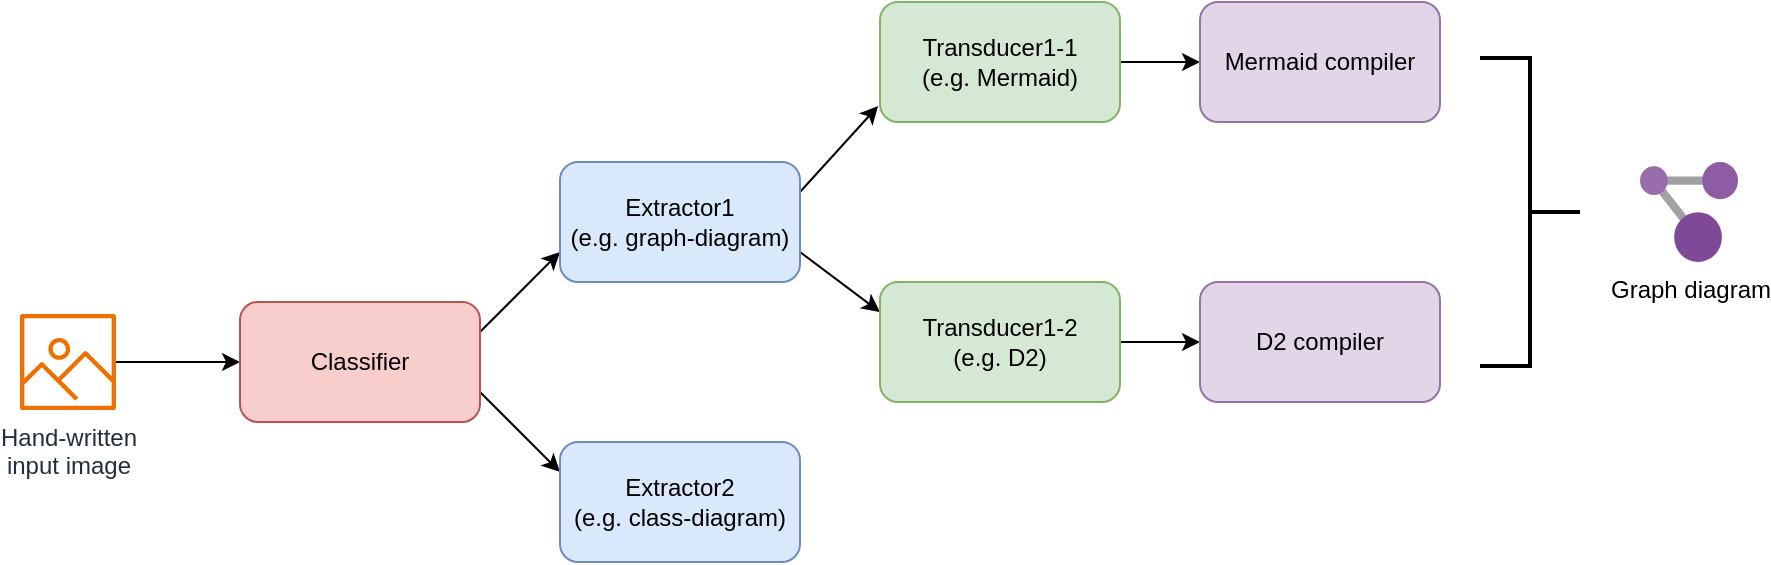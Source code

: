 <mxfile version="27.2.0">
  <diagram name="Page-1" id="8Min_9AImeZkpHFbkxUr">
    <mxGraphModel dx="1188" dy="653" grid="1" gridSize="10" guides="1" tooltips="1" connect="1" arrows="1" fold="1" page="1" pageScale="1" pageWidth="1100" pageHeight="850" math="0" shadow="0">
      <root>
        <mxCell id="0" />
        <mxCell id="1" parent="0" />
        <mxCell id="9tnvsFXUcFOkCyatVr4T-3" value="" style="edgeStyle=orthogonalEdgeStyle;rounded=0;orthogonalLoop=1;jettySize=auto;html=1;" parent="1" source="9tnvsFXUcFOkCyatVr4T-16" target="9tnvsFXUcFOkCyatVr4T-2" edge="1">
          <mxGeometry relative="1" as="geometry">
            <mxPoint x="120" y="200" as="sourcePoint" />
          </mxGeometry>
        </mxCell>
        <mxCell id="9tnvsFXUcFOkCyatVr4T-5" value="" style="rounded=0;orthogonalLoop=1;jettySize=auto;html=1;exitX=1;exitY=0.25;exitDx=0;exitDy=0;entryX=0;entryY=0.75;entryDx=0;entryDy=0;" parent="1" source="9tnvsFXUcFOkCyatVr4T-2" target="9tnvsFXUcFOkCyatVr4T-4" edge="1">
          <mxGeometry relative="1" as="geometry" />
        </mxCell>
        <mxCell id="9tnvsFXUcFOkCyatVr4T-7" style="rounded=0;orthogonalLoop=1;jettySize=auto;html=1;entryX=0;entryY=0.25;entryDx=0;entryDy=0;exitX=1;exitY=0.75;exitDx=0;exitDy=0;" parent="1" source="9tnvsFXUcFOkCyatVr4T-2" target="9tnvsFXUcFOkCyatVr4T-6" edge="1">
          <mxGeometry relative="1" as="geometry" />
        </mxCell>
        <mxCell id="9tnvsFXUcFOkCyatVr4T-2" value="Classifier" style="rounded=1;whiteSpace=wrap;html=1;fillColor=#f8cecc;strokeColor=#b85450;" parent="1" vertex="1">
          <mxGeometry x="160" y="170" width="120" height="60" as="geometry" />
        </mxCell>
        <mxCell id="9tnvsFXUcFOkCyatVr4T-9" value="" style="rounded=0;orthogonalLoop=1;jettySize=auto;html=1;exitX=1;exitY=0.25;exitDx=0;exitDy=0;entryX=-0.008;entryY=0.867;entryDx=0;entryDy=0;entryPerimeter=0;" parent="1" source="9tnvsFXUcFOkCyatVr4T-4" target="9tnvsFXUcFOkCyatVr4T-8" edge="1">
          <mxGeometry relative="1" as="geometry" />
        </mxCell>
        <mxCell id="9tnvsFXUcFOkCyatVr4T-11" style="rounded=0;orthogonalLoop=1;jettySize=auto;html=1;entryX=0;entryY=0.25;entryDx=0;entryDy=0;exitX=1;exitY=0.75;exitDx=0;exitDy=0;" parent="1" source="9tnvsFXUcFOkCyatVr4T-4" target="9tnvsFXUcFOkCyatVr4T-10" edge="1">
          <mxGeometry relative="1" as="geometry" />
        </mxCell>
        <mxCell id="9tnvsFXUcFOkCyatVr4T-4" value="&lt;div&gt;Extractor1&lt;/div&gt;&lt;div&gt;(e.g. graph-diagram)&lt;/div&gt;" style="rounded=1;whiteSpace=wrap;html=1;fillColor=#dae8fc;strokeColor=#6c8ebf;" parent="1" vertex="1">
          <mxGeometry x="320" y="100" width="120" height="60" as="geometry" />
        </mxCell>
        <mxCell id="9tnvsFXUcFOkCyatVr4T-6" value="&lt;div&gt;Extractor2&lt;/div&gt;&lt;div&gt;(e.g. class-diagram)&lt;/div&gt;" style="rounded=1;whiteSpace=wrap;html=1;fillColor=#dae8fc;strokeColor=#6c8ebf;" parent="1" vertex="1">
          <mxGeometry x="320" y="240" width="120" height="60" as="geometry" />
        </mxCell>
        <mxCell id="9tnvsFXUcFOkCyatVr4T-13" value="" style="edgeStyle=orthogonalEdgeStyle;rounded=0;orthogonalLoop=1;jettySize=auto;html=1;" parent="1" source="9tnvsFXUcFOkCyatVr4T-8" target="9tnvsFXUcFOkCyatVr4T-12" edge="1">
          <mxGeometry relative="1" as="geometry" />
        </mxCell>
        <mxCell id="9tnvsFXUcFOkCyatVr4T-8" value="Transducer1-1&lt;div&gt;(e.g. Mermaid)&lt;/div&gt;" style="rounded=1;whiteSpace=wrap;html=1;fillColor=#d5e8d4;strokeColor=#82b366;" parent="1" vertex="1">
          <mxGeometry x="480" y="20" width="120" height="60" as="geometry" />
        </mxCell>
        <mxCell id="9tnvsFXUcFOkCyatVr4T-15" value="" style="edgeStyle=orthogonalEdgeStyle;rounded=0;orthogonalLoop=1;jettySize=auto;html=1;" parent="1" source="9tnvsFXUcFOkCyatVr4T-10" target="9tnvsFXUcFOkCyatVr4T-14" edge="1">
          <mxGeometry relative="1" as="geometry" />
        </mxCell>
        <mxCell id="9tnvsFXUcFOkCyatVr4T-10" value="Transducer1-2&lt;div&gt;(e.g. D2)&lt;/div&gt;" style="rounded=1;whiteSpace=wrap;html=1;fillColor=#d5e8d4;strokeColor=#82b366;" parent="1" vertex="1">
          <mxGeometry x="480" y="160" width="120" height="60" as="geometry" />
        </mxCell>
        <mxCell id="9tnvsFXUcFOkCyatVr4T-12" value="Mermaid compiler" style="rounded=1;whiteSpace=wrap;html=1;fillColor=#e1d5e7;strokeColor=#9673a6;" parent="1" vertex="1">
          <mxGeometry x="640" y="20" width="120" height="60" as="geometry" />
        </mxCell>
        <mxCell id="9tnvsFXUcFOkCyatVr4T-14" value="D2 compiler" style="rounded=1;whiteSpace=wrap;html=1;fillColor=#e1d5e7;strokeColor=#9673a6;" parent="1" vertex="1">
          <mxGeometry x="640" y="160" width="120" height="60" as="geometry" />
        </mxCell>
        <mxCell id="9tnvsFXUcFOkCyatVr4T-16" value="&lt;div&gt;Hand-written&lt;/div&gt;&lt;div&gt;input image&lt;/div&gt;" style="sketch=0;outlineConnect=0;fontColor=#232F3E;gradientColor=none;fillColor=#ED7100;strokeColor=none;dashed=0;verticalLabelPosition=bottom;verticalAlign=top;align=center;html=1;fontSize=12;fontStyle=0;aspect=fixed;pointerEvents=1;shape=mxgraph.aws4.container_registry_image;" parent="1" vertex="1">
          <mxGeometry x="50" y="176" width="48" height="48" as="geometry" />
        </mxCell>
        <mxCell id="9tnvsFXUcFOkCyatVr4T-19" value="" style="strokeWidth=2;html=1;shape=mxgraph.flowchart.annotation_2;align=left;labelPosition=right;pointerEvents=1;rotation=-180;" parent="1" vertex="1">
          <mxGeometry x="780" y="48" width="50" height="154" as="geometry" />
        </mxCell>
        <mxCell id="9tnvsFXUcFOkCyatVr4T-20" value="&lt;span&gt;Graph diagram&lt;/span&gt;" style="image;sketch=0;aspect=fixed;html=1;points=[];align=center;fontSize=12;image=img/lib/mscae/Resource_Graph_Explorer.svg;labelBackgroundColor=none;" parent="1" vertex="1">
          <mxGeometry x="860" y="100" width="49" height="50" as="geometry" />
        </mxCell>
      </root>
    </mxGraphModel>
  </diagram>
</mxfile>
